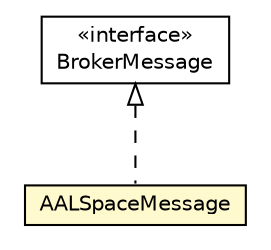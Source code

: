 #!/usr/local/bin/dot
#
# Class diagram 
# Generated by UMLGraph version R5_6-24-gf6e263 (http://www.umlgraph.org/)
#

digraph G {
	edge [fontname="Helvetica",fontsize=10,labelfontname="Helvetica",labelfontsize=10];
	node [fontname="Helvetica",fontsize=10,shape=plaintext];
	nodesep=0.25;
	ranksep=0.5;
	// org.universAAL.middleware.brokers.message.BrokerMessage
	c1547240 [label=<<table title="org.universAAL.middleware.brokers.message.BrokerMessage" border="0" cellborder="1" cellspacing="0" cellpadding="2" port="p" href="../BrokerMessage.html">
		<tr><td><table border="0" cellspacing="0" cellpadding="1">
<tr><td align="center" balign="center"> &#171;interface&#187; </td></tr>
<tr><td align="center" balign="center"> BrokerMessage </td></tr>
		</table></td></tr>
		</table>>, URL="../BrokerMessage.html", fontname="Helvetica", fontcolor="black", fontsize=10.0];
	// org.universAAL.middleware.brokers.message.aalspace.AALSpaceMessage
	c1547245 [label=<<table title="org.universAAL.middleware.brokers.message.aalspace.AALSpaceMessage" border="0" cellborder="1" cellspacing="0" cellpadding="2" port="p" bgcolor="lemonChiffon" href="./AALSpaceMessage.html">
		<tr><td><table border="0" cellspacing="0" cellpadding="1">
<tr><td align="center" balign="center"> AALSpaceMessage </td></tr>
		</table></td></tr>
		</table>>, URL="./AALSpaceMessage.html", fontname="Helvetica", fontcolor="black", fontsize=10.0];
	//org.universAAL.middleware.brokers.message.aalspace.AALSpaceMessage implements org.universAAL.middleware.brokers.message.BrokerMessage
	c1547240:p -> c1547245:p [dir=back,arrowtail=empty,style=dashed];
}

